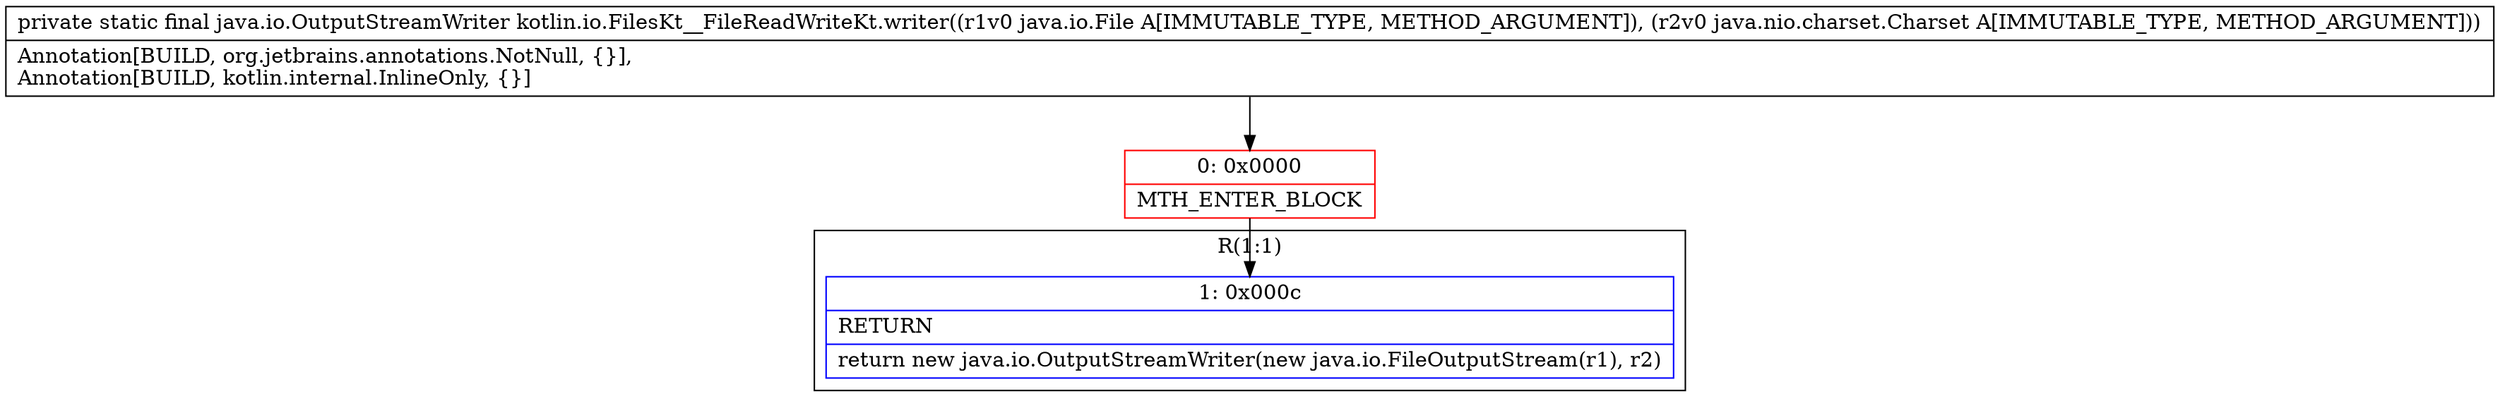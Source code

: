 digraph "CFG forkotlin.io.FilesKt__FileReadWriteKt.writer(Ljava\/io\/File;Ljava\/nio\/charset\/Charset;)Ljava\/io\/OutputStreamWriter;" {
subgraph cluster_Region_37707591 {
label = "R(1:1)";
node [shape=record,color=blue];
Node_1 [shape=record,label="{1\:\ 0x000c|RETURN\l|return new java.io.OutputStreamWriter(new java.io.FileOutputStream(r1), r2)\l}"];
}
Node_0 [shape=record,color=red,label="{0\:\ 0x0000|MTH_ENTER_BLOCK\l}"];
MethodNode[shape=record,label="{private static final java.io.OutputStreamWriter kotlin.io.FilesKt__FileReadWriteKt.writer((r1v0 java.io.File A[IMMUTABLE_TYPE, METHOD_ARGUMENT]), (r2v0 java.nio.charset.Charset A[IMMUTABLE_TYPE, METHOD_ARGUMENT]))  | Annotation[BUILD, org.jetbrains.annotations.NotNull, \{\}], \lAnnotation[BUILD, kotlin.internal.InlineOnly, \{\}]\l}"];
MethodNode -> Node_0;
Node_0 -> Node_1;
}

